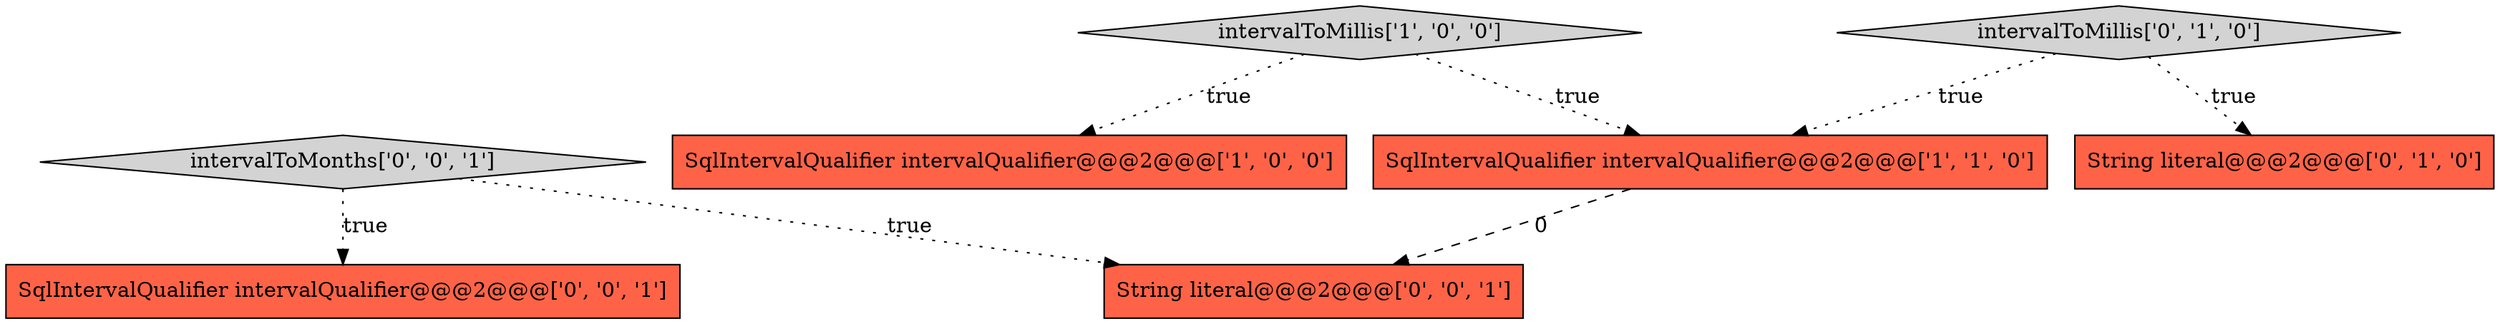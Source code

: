 digraph {
7 [style = filled, label = "intervalToMonths['0', '0', '1']", fillcolor = lightgray, shape = diamond image = "AAA0AAABBB3BBB"];
0 [style = filled, label = "intervalToMillis['1', '0', '0']", fillcolor = lightgray, shape = diamond image = "AAA0AAABBB1BBB"];
1 [style = filled, label = "SqlIntervalQualifier intervalQualifier@@@2@@@['1', '0', '0']", fillcolor = tomato, shape = box image = "AAA0AAABBB1BBB"];
3 [style = filled, label = "intervalToMillis['0', '1', '0']", fillcolor = lightgray, shape = diamond image = "AAA0AAABBB2BBB"];
4 [style = filled, label = "String literal@@@2@@@['0', '1', '0']", fillcolor = tomato, shape = box image = "AAA0AAABBB2BBB"];
6 [style = filled, label = "String literal@@@2@@@['0', '0', '1']", fillcolor = tomato, shape = box image = "AAA0AAABBB3BBB"];
5 [style = filled, label = "SqlIntervalQualifier intervalQualifier@@@2@@@['0', '0', '1']", fillcolor = tomato, shape = box image = "AAA0AAABBB3BBB"];
2 [style = filled, label = "SqlIntervalQualifier intervalQualifier@@@2@@@['1', '1', '0']", fillcolor = tomato, shape = box image = "AAA0AAABBB1BBB"];
3->4 [style = dotted, label="true"];
7->6 [style = dotted, label="true"];
0->2 [style = dotted, label="true"];
3->2 [style = dotted, label="true"];
0->1 [style = dotted, label="true"];
7->5 [style = dotted, label="true"];
2->6 [style = dashed, label="0"];
}
